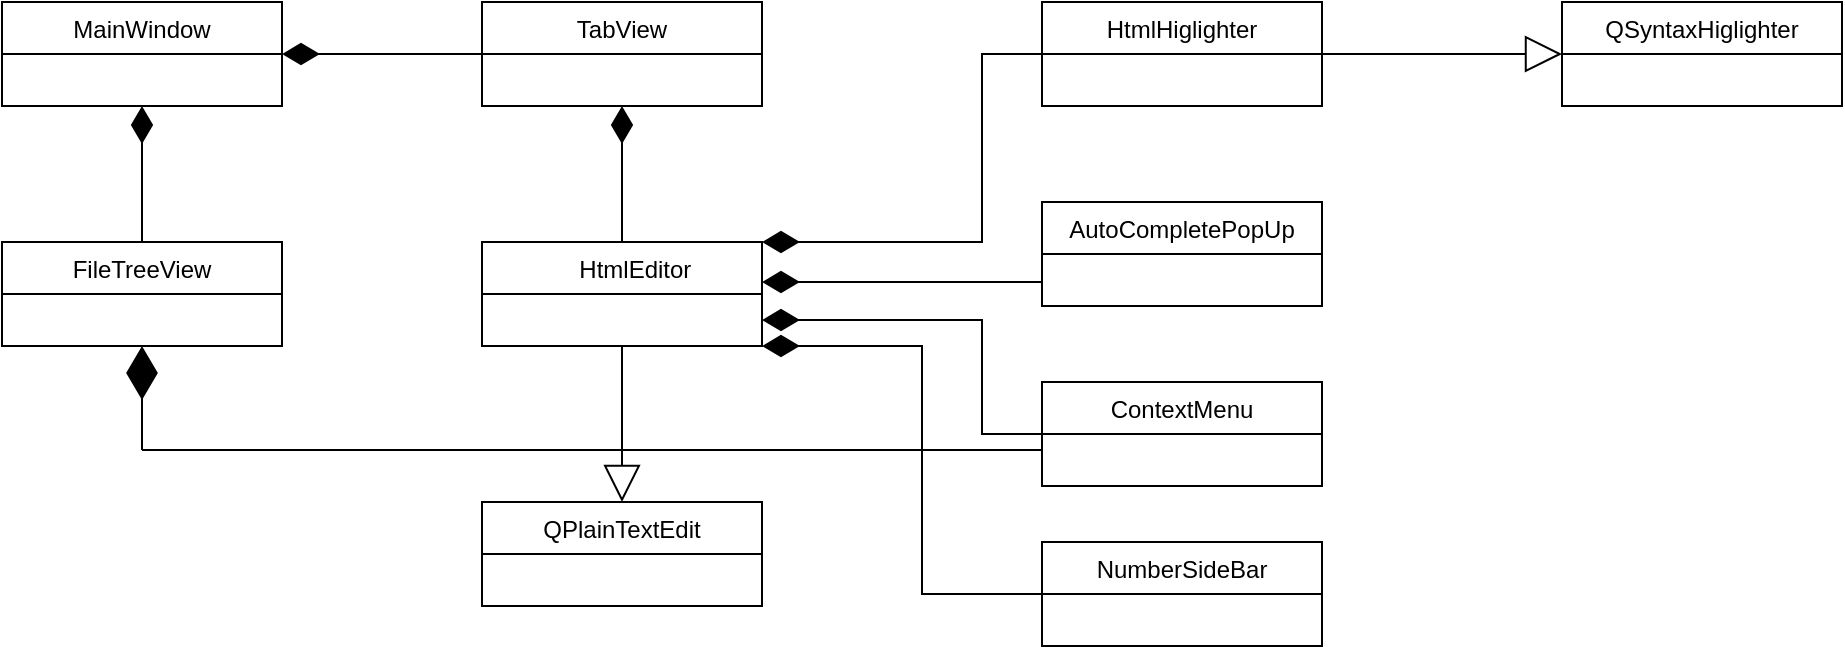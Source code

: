 <mxfile version="20.6.0" type="device"><diagram id="D8Za27Ml5eT2I-WkEJcY" name="Page-1"><mxGraphModel dx="1350" dy="773" grid="1" gridSize="10" guides="1" tooltips="1" connect="1" arrows="1" fold="1" page="1" pageScale="1" pageWidth="850" pageHeight="1100" math="0" shadow="0"><root><mxCell id="0"/><mxCell id="1" parent="0"/><mxCell id="S02NRvbDo3MW2p1H2lP1-1" value="MainWindow" style="swimlane;fontStyle=0;childLayout=stackLayout;horizontal=1;startSize=26;fillColor=none;horizontalStack=0;resizeParent=1;resizeParentMax=0;resizeLast=0;collapsible=1;marginBottom=0;" parent="1" vertex="1"><mxGeometry x="30" y="30" width="140" height="52" as="geometry"><mxRectangle x="30" y="30" width="110" height="30" as="alternateBounds"/></mxGeometry></mxCell><mxCell id="S02NRvbDo3MW2p1H2lP1-5" value="FileTreeView" style="swimlane;fontStyle=0;childLayout=stackLayout;horizontal=1;startSize=26;fillColor=none;horizontalStack=0;resizeParent=1;resizeParentMax=0;resizeLast=0;collapsible=1;marginBottom=0;" parent="1" vertex="1"><mxGeometry x="30" y="150" width="140" height="52" as="geometry"/></mxCell><mxCell id="S02NRvbDo3MW2p1H2lP1-9" value="" style="endArrow=diamondThin;endFill=1;endSize=16;html=1;rounded=0;exitX=0.5;exitY=0;exitDx=0;exitDy=0;entryX=0.5;entryY=1;entryDx=0;entryDy=0;" parent="1" source="S02NRvbDo3MW2p1H2lP1-5" target="S02NRvbDo3MW2p1H2lP1-1" edge="1"><mxGeometry width="160" relative="1" as="geometry"><mxPoint x="210" y="160" as="sourcePoint"/><mxPoint x="370" y="160" as="targetPoint"/></mxGeometry></mxCell><mxCell id="S02NRvbDo3MW2p1H2lP1-10" value="TabView" style="swimlane;fontStyle=0;childLayout=stackLayout;horizontal=1;startSize=26;fillColor=none;horizontalStack=0;resizeParent=1;resizeParentMax=0;resizeLast=0;collapsible=1;marginBottom=0;" parent="1" vertex="1"><mxGeometry x="270" y="30" width="140" height="52" as="geometry"/></mxCell><mxCell id="S02NRvbDo3MW2p1H2lP1-14" value="" style="endArrow=diamondThin;endFill=1;endSize=16;html=1;rounded=0;exitX=0;exitY=0.5;exitDx=0;exitDy=0;entryX=1;entryY=0.5;entryDx=0;entryDy=0;" parent="1" source="S02NRvbDo3MW2p1H2lP1-10" target="S02NRvbDo3MW2p1H2lP1-1" edge="1"><mxGeometry width="160" relative="1" as="geometry"><mxPoint x="260" y="190" as="sourcePoint"/><mxPoint x="420" y="190" as="targetPoint"/></mxGeometry></mxCell><mxCell id="S02NRvbDo3MW2p1H2lP1-19" value="    HtmlEditor" style="swimlane;fontStyle=0;childLayout=stackLayout;horizontal=1;startSize=26;fillColor=none;horizontalStack=0;resizeParent=1;resizeParentMax=0;resizeLast=0;collapsible=1;marginBottom=0;align=center;" parent="1" vertex="1"><mxGeometry x="270" y="150" width="140" height="52" as="geometry"/></mxCell><mxCell id="S02NRvbDo3MW2p1H2lP1-23" value="" style="endArrow=diamondThin;endFill=1;endSize=16;html=1;rounded=0;entryX=0.5;entryY=1;entryDx=0;entryDy=0;exitX=0.5;exitY=0;exitDx=0;exitDy=0;" parent="1" source="S02NRvbDo3MW2p1H2lP1-19" target="S02NRvbDo3MW2p1H2lP1-10" edge="1"><mxGeometry width="160" relative="1" as="geometry"><mxPoint x="230" y="160" as="sourcePoint"/><mxPoint x="390" y="160" as="targetPoint"/></mxGeometry></mxCell><mxCell id="S02NRvbDo3MW2p1H2lP1-28" style="edgeStyle=orthogonalEdgeStyle;rounded=0;orthogonalLoop=1;jettySize=auto;html=1;entryX=0.5;entryY=1;entryDx=0;entryDy=0;endArrow=none;endFill=0;endSize=16;startArrow=block;startFill=0;startSize=16;" parent="1" source="S02NRvbDo3MW2p1H2lP1-24" target="S02NRvbDo3MW2p1H2lP1-19" edge="1"><mxGeometry relative="1" as="geometry"/></mxCell><mxCell id="S02NRvbDo3MW2p1H2lP1-24" value="QPlainTextEdit" style="swimlane;fontStyle=0;childLayout=stackLayout;horizontal=1;startSize=26;fillColor=none;horizontalStack=0;resizeParent=1;resizeParentMax=0;resizeLast=0;collapsible=1;marginBottom=0;" parent="1" vertex="1"><mxGeometry x="270" y="280" width="140" height="52" as="geometry"/></mxCell><mxCell id="S02NRvbDo3MW2p1H2lP1-33" style="edgeStyle=orthogonalEdgeStyle;rounded=0;orthogonalLoop=1;jettySize=auto;html=1;entryX=1;entryY=0;entryDx=0;entryDy=0;startArrow=none;startFill=0;endArrow=diamondThin;endFill=1;endSize=16;" parent="1" source="S02NRvbDo3MW2p1H2lP1-29" target="S02NRvbDo3MW2p1H2lP1-19" edge="1"><mxGeometry relative="1" as="geometry"><Array as="points"><mxPoint x="520" y="56"/><mxPoint x="520" y="150"/></Array></mxGeometry></mxCell><mxCell id="S02NRvbDo3MW2p1H2lP1-38" style="edgeStyle=orthogonalEdgeStyle;rounded=0;orthogonalLoop=1;jettySize=auto;html=1;entryX=0;entryY=0.5;entryDx=0;entryDy=0;startArrow=none;startFill=0;endArrow=block;endFill=0;endSize=16;" parent="1" source="S02NRvbDo3MW2p1H2lP1-29" target="S02NRvbDo3MW2p1H2lP1-34" edge="1"><mxGeometry relative="1" as="geometry"/></mxCell><mxCell id="S02NRvbDo3MW2p1H2lP1-29" value="HtmlHiglighter" style="swimlane;fontStyle=0;childLayout=stackLayout;horizontal=1;startSize=26;fillColor=none;horizontalStack=0;resizeParent=1;resizeParentMax=0;resizeLast=0;collapsible=1;marginBottom=0;" parent="1" vertex="1"><mxGeometry x="550" y="30" width="140" height="52" as="geometry"/></mxCell><mxCell id="S02NRvbDo3MW2p1H2lP1-34" value="QSyntaxHiglighter" style="swimlane;fontStyle=0;childLayout=stackLayout;horizontal=1;startSize=26;fillColor=none;horizontalStack=0;resizeParent=1;resizeParentMax=0;resizeLast=0;collapsible=1;marginBottom=0;" parent="1" vertex="1"><mxGeometry x="810" y="30" width="140" height="52" as="geometry"/></mxCell><mxCell id="S02NRvbDo3MW2p1H2lP1-43" style="edgeStyle=orthogonalEdgeStyle;rounded=0;orthogonalLoop=1;jettySize=auto;html=1;startArrow=none;startFill=0;endArrow=diamondThin;endFill=1;startSize=16;endSize=16;" parent="1" source="S02NRvbDo3MW2p1H2lP1-39" edge="1"><mxGeometry relative="1" as="geometry"><mxPoint x="410" y="170" as="targetPoint"/><Array as="points"><mxPoint x="410" y="170"/></Array></mxGeometry></mxCell><mxCell id="S02NRvbDo3MW2p1H2lP1-39" value="AutoCompletePopUp" style="swimlane;fontStyle=0;childLayout=stackLayout;horizontal=1;startSize=26;fillColor=none;horizontalStack=0;resizeParent=1;resizeParentMax=0;resizeLast=0;collapsible=1;marginBottom=0;" parent="1" vertex="1"><mxGeometry x="550" y="130" width="140" height="52" as="geometry"/></mxCell><mxCell id="S02NRvbDo3MW2p1H2lP1-48" style="edgeStyle=orthogonalEdgeStyle;rounded=0;orthogonalLoop=1;jettySize=auto;html=1;exitX=0;exitY=0.5;exitDx=0;exitDy=0;entryX=1;entryY=0.75;entryDx=0;entryDy=0;startArrow=none;startFill=0;endArrow=diamondThin;endFill=1;startSize=16;endSize=16;" parent="1" source="S02NRvbDo3MW2p1H2lP1-44" target="S02NRvbDo3MW2p1H2lP1-19" edge="1"><mxGeometry relative="1" as="geometry"><Array as="points"><mxPoint x="520" y="246"/><mxPoint x="520" y="189"/></Array></mxGeometry></mxCell><mxCell id="S02NRvbDo3MW2p1H2lP1-44" value="ContextMenu" style="swimlane;fontStyle=0;childLayout=stackLayout;horizontal=1;startSize=26;fillColor=none;horizontalStack=0;resizeParent=1;resizeParentMax=0;resizeLast=0;collapsible=1;marginBottom=0;" parent="1" vertex="1"><mxGeometry x="550" y="220" width="140" height="52" as="geometry"/></mxCell><mxCell id="S02NRvbDo3MW2p1H2lP1-53" style="edgeStyle=orthogonalEdgeStyle;rounded=0;orthogonalLoop=1;jettySize=auto;html=1;entryX=1;entryY=1;entryDx=0;entryDy=0;startArrow=none;startFill=0;endArrow=diamondThin;endFill=1;startSize=16;endSize=16;" parent="1" source="S02NRvbDo3MW2p1H2lP1-49" target="S02NRvbDo3MW2p1H2lP1-19" edge="1"><mxGeometry relative="1" as="geometry"><Array as="points"><mxPoint x="490" y="326"/><mxPoint x="490" y="202"/></Array></mxGeometry></mxCell><mxCell id="S02NRvbDo3MW2p1H2lP1-49" value="NumberSideBar" style="swimlane;fontStyle=0;childLayout=stackLayout;horizontal=1;startSize=26;fillColor=none;horizontalStack=0;resizeParent=1;resizeParentMax=0;resizeLast=0;collapsible=1;marginBottom=0;" parent="1" vertex="1"><mxGeometry x="550" y="300" width="140" height="52" as="geometry"/></mxCell><mxCell id="Xreqe38zuWBtUJNmd16e-2" value="" style="line;strokeWidth=1;fillColor=none;align=left;verticalAlign=middle;spacingTop=-1;spacingLeft=3;spacingRight=3;rotatable=0;labelPosition=right;points=[];portConstraint=eastwest;strokeColor=inherit;" vertex="1" parent="1"><mxGeometry x="100" y="250" width="450" height="8" as="geometry"/></mxCell><mxCell id="Xreqe38zuWBtUJNmd16e-3" value="" style="endArrow=diamondThin;endFill=1;endSize=24;html=1;rounded=0;entryX=0.5;entryY=1;entryDx=0;entryDy=0;" edge="1" parent="1" target="S02NRvbDo3MW2p1H2lP1-5"><mxGeometry width="160" relative="1" as="geometry"><mxPoint x="100" y="254" as="sourcePoint"/><mxPoint x="270" y="253.5" as="targetPoint"/></mxGeometry></mxCell></root></mxGraphModel></diagram></mxfile>